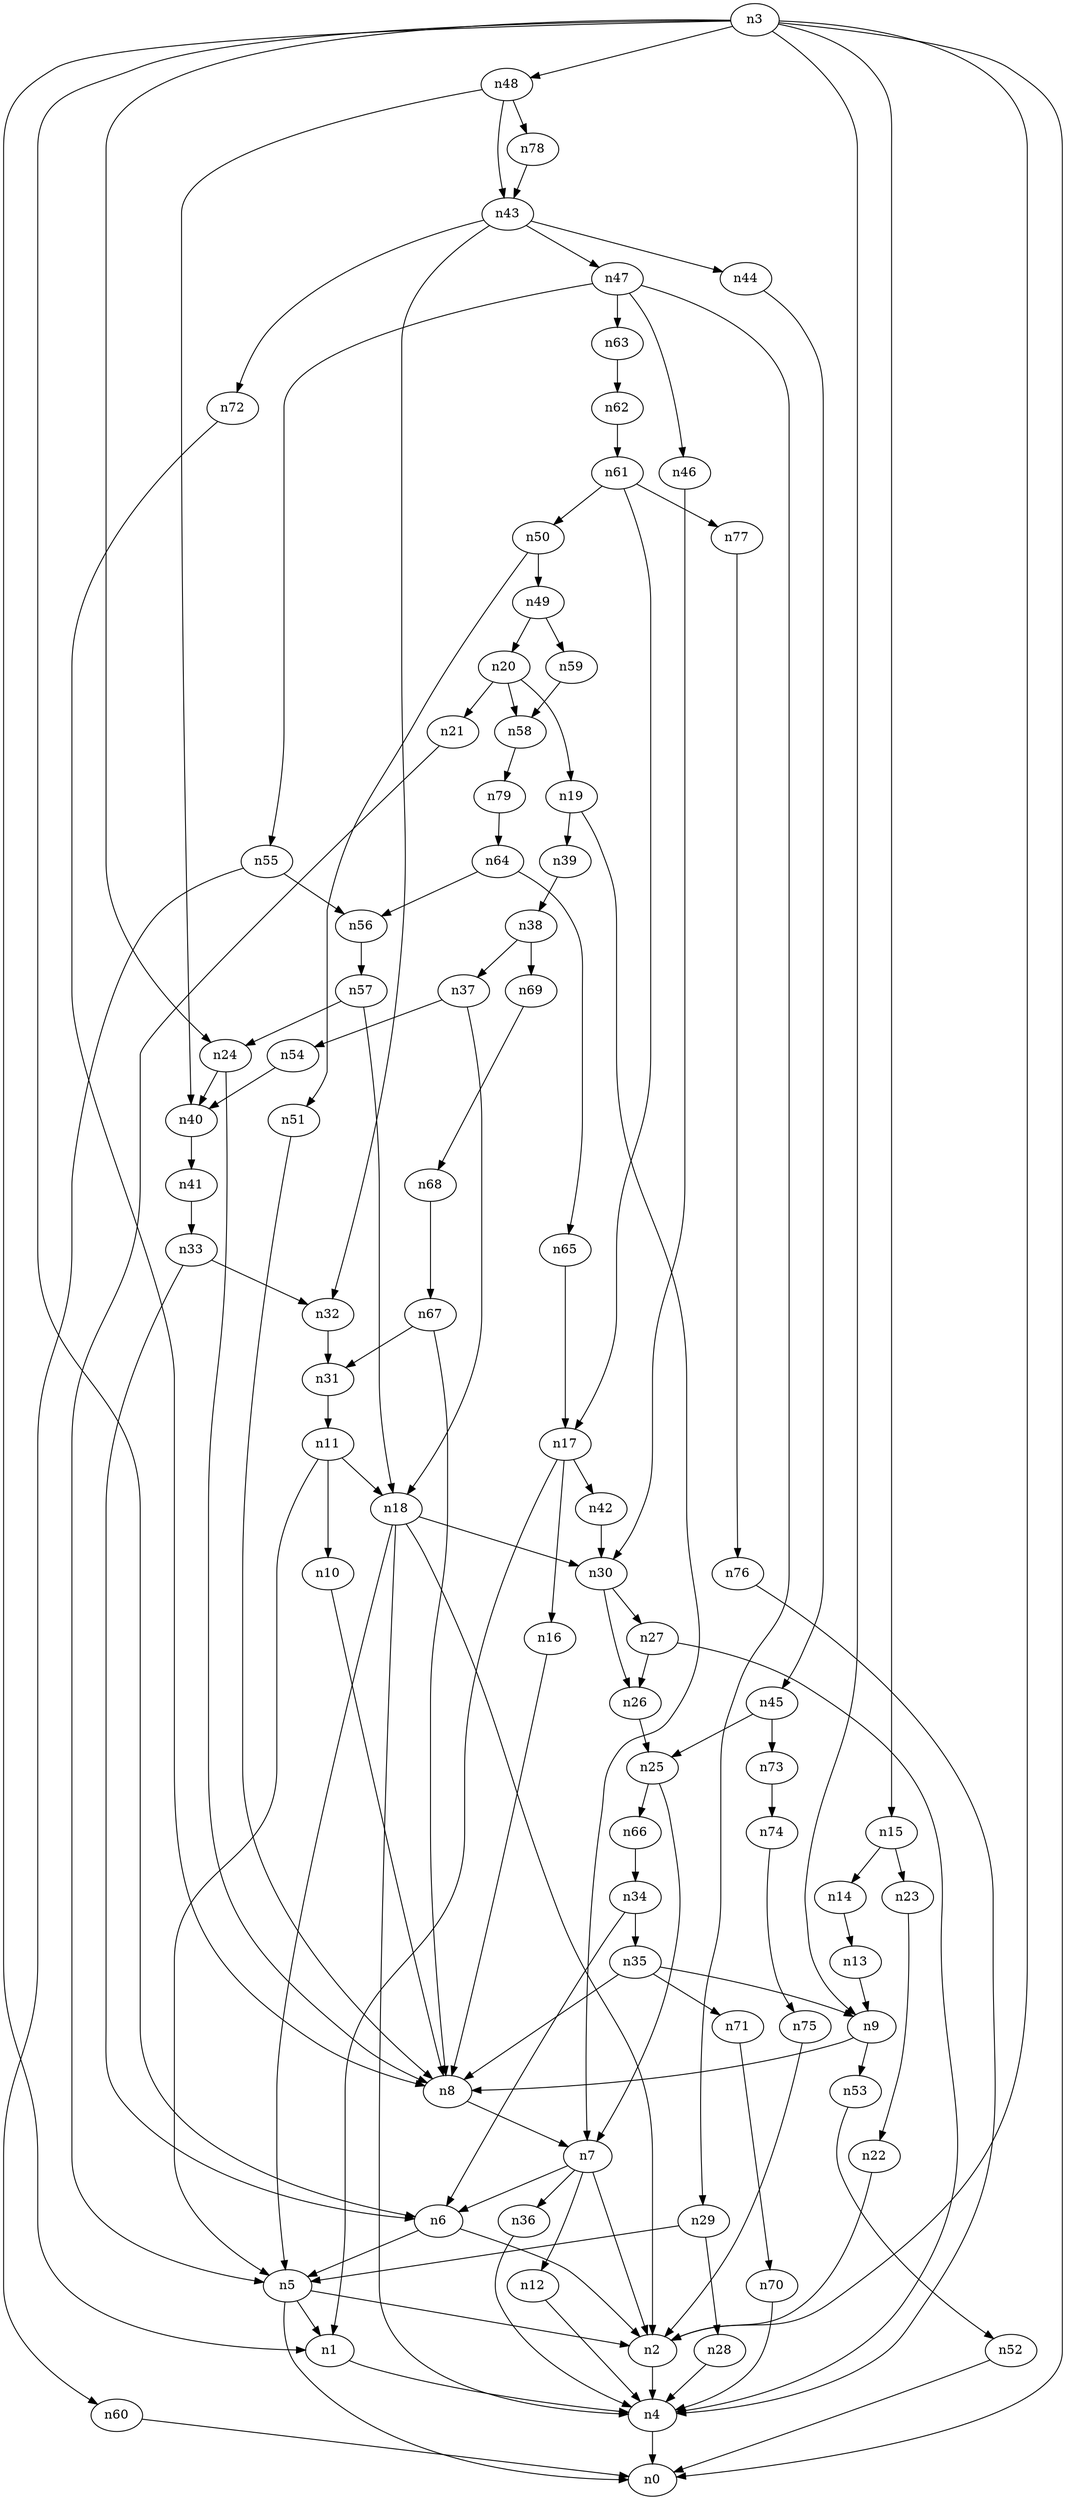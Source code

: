 digraph G {
	n1 -> n4	 [_graphml_id=e4];
	n2 -> n4	 [_graphml_id=e7];
	n3 -> n0	 [_graphml_id=e0];
	n3 -> n1	 [_graphml_id=e3];
	n3 -> n2	 [_graphml_id=e6];
	n3 -> n6	 [_graphml_id=e11];
	n3 -> n9	 [_graphml_id=e15];
	n3 -> n15	 [_graphml_id=e25];
	n3 -> n24	 [_graphml_id=e39];
	n3 -> n48	 [_graphml_id=e79];
	n4 -> n0	 [_graphml_id=e1];
	n5 -> n0	 [_graphml_id=e2];
	n5 -> n1	 [_graphml_id=e5];
	n5 -> n2	 [_graphml_id=e8];
	n6 -> n2	 [_graphml_id=e10];
	n6 -> n5	 [_graphml_id=e9];
	n7 -> n2	 [_graphml_id=e21];
	n7 -> n6	 [_graphml_id=e12];
	n7 -> n12	 [_graphml_id=e19];
	n7 -> n36	 [_graphml_id=e59];
	n8 -> n7	 [_graphml_id=e13];
	n9 -> n8	 [_graphml_id=e14];
	n9 -> n53	 [_graphml_id=e86];
	n10 -> n8	 [_graphml_id=e16];
	n11 -> n5	 [_graphml_id=e18];
	n11 -> n10	 [_graphml_id=e17];
	n11 -> n18	 [_graphml_id=e29];
	n12 -> n4	 [_graphml_id=e20];
	n13 -> n9	 [_graphml_id=e22];
	n14 -> n13	 [_graphml_id=e23];
	n15 -> n14	 [_graphml_id=e24];
	n15 -> n23	 [_graphml_id=e38];
	n16 -> n8	 [_graphml_id=e26];
	n17 -> n1	 [_graphml_id=e28];
	n17 -> n16	 [_graphml_id=e27];
	n17 -> n42	 [_graphml_id=e68];
	n18 -> n2	 [_graphml_id=e30];
	n18 -> n4	 [_graphml_id=e31];
	n18 -> n5	 [_graphml_id=e41];
	n18 -> n30	 [_graphml_id=e51];
	n19 -> n7	 [_graphml_id=e32];
	n19 -> n39	 [_graphml_id=e64];
	n20 -> n19	 [_graphml_id=e33];
	n20 -> n21	 [_graphml_id=e34];
	n20 -> n58	 [_graphml_id=e94];
	n21 -> n5	 [_graphml_id=e35];
	n22 -> n2	 [_graphml_id=e36];
	n23 -> n22	 [_graphml_id=e37];
	n24 -> n8	 [_graphml_id=e40];
	n24 -> n40	 [_graphml_id=e65];
	n25 -> n7	 [_graphml_id=e42];
	n25 -> n66	 [_graphml_id=e107];
	n26 -> n25	 [_graphml_id=e43];
	n27 -> n4	 [_graphml_id=e45];
	n27 -> n26	 [_graphml_id=e44];
	n28 -> n4	 [_graphml_id=e46];
	n29 -> n5	 [_graphml_id=e48];
	n29 -> n28	 [_graphml_id=e47];
	n30 -> n26	 [_graphml_id=e50];
	n30 -> n27	 [_graphml_id=e49];
	n31 -> n11	 [_graphml_id=e52];
	n32 -> n31	 [_graphml_id=e53];
	n33 -> n6	 [_graphml_id=e55];
	n33 -> n32	 [_graphml_id=e54];
	n34 -> n6	 [_graphml_id=e56];
	n34 -> n35	 [_graphml_id=e57];
	n35 -> n8	 [_graphml_id=e89];
	n35 -> n9	 [_graphml_id=e58];
	n35 -> n71	 [_graphml_id=e116];
	n36 -> n4	 [_graphml_id=e60];
	n37 -> n18	 [_graphml_id=e61];
	n37 -> n54	 [_graphml_id=e87];
	n38 -> n37	 [_graphml_id=e62];
	n38 -> n69	 [_graphml_id=e113];
	n39 -> n38	 [_graphml_id=e63];
	n40 -> n41	 [_graphml_id=e66];
	n41 -> n33	 [_graphml_id=e67];
	n42 -> n30	 [_graphml_id=e69];
	n43 -> n32	 [_graphml_id=e70];
	n43 -> n44	 [_graphml_id=e71];
	n43 -> n47	 [_graphml_id=e109];
	n43 -> n72	 [_graphml_id=e117];
	n44 -> n45	 [_graphml_id=e72];
	n45 -> n25	 [_graphml_id=e73];
	n45 -> n73	 [_graphml_id=e120];
	n46 -> n30	 [_graphml_id=e74];
	n47 -> n29	 [_graphml_id=e76];
	n47 -> n46	 [_graphml_id=e75];
	n47 -> n55	 [_graphml_id=e90];
	n47 -> n63	 [_graphml_id=e103];
	n48 -> n40	 [_graphml_id=e78];
	n48 -> n43	 [_graphml_id=e77];
	n48 -> n78	 [_graphml_id=e128];
	n49 -> n20	 [_graphml_id=e80];
	n49 -> n59	 [_graphml_id=e96];
	n50 -> n49	 [_graphml_id=e81];
	n50 -> n51	 [_graphml_id=e82];
	n51 -> n8	 [_graphml_id=e83];
	n52 -> n0	 [_graphml_id=e84];
	n53 -> n52	 [_graphml_id=e85];
	n54 -> n40	 [_graphml_id=e88];
	n55 -> n56	 [_graphml_id=e91];
	n55 -> n60	 [_graphml_id=e97];
	n56 -> n57	 [_graphml_id=e92];
	n57 -> n18	 [_graphml_id=e93];
	n57 -> n24	 [_graphml_id=e99];
	n58 -> n79	 [_graphml_id=e131];
	n59 -> n58	 [_graphml_id=e95];
	n60 -> n0	 [_graphml_id=e98];
	n61 -> n17	 [_graphml_id=e129];
	n61 -> n50	 [_graphml_id=e100];
	n61 -> n77	 [_graphml_id=e126];
	n62 -> n61	 [_graphml_id=e101];
	n63 -> n62	 [_graphml_id=e102];
	n64 -> n56	 [_graphml_id=e104];
	n64 -> n65	 [_graphml_id=e105];
	n65 -> n17	 [_graphml_id=e106];
	n66 -> n34	 [_graphml_id=e108];
	n67 -> n8	 [_graphml_id=e110];
	n67 -> n31	 [_graphml_id=e119];
	n68 -> n67	 [_graphml_id=e111];
	n69 -> n68	 [_graphml_id=e112];
	n70 -> n4	 [_graphml_id=e114];
	n71 -> n70	 [_graphml_id=e115];
	n72 -> n8	 [_graphml_id=e118];
	n73 -> n74	 [_graphml_id=e121];
	n74 -> n75	 [_graphml_id=e122];
	n75 -> n2	 [_graphml_id=e123];
	n76 -> n4	 [_graphml_id=e124];
	n77 -> n76	 [_graphml_id=e125];
	n78 -> n43	 [_graphml_id=e127];
	n79 -> n64	 [_graphml_id=e130];
}
